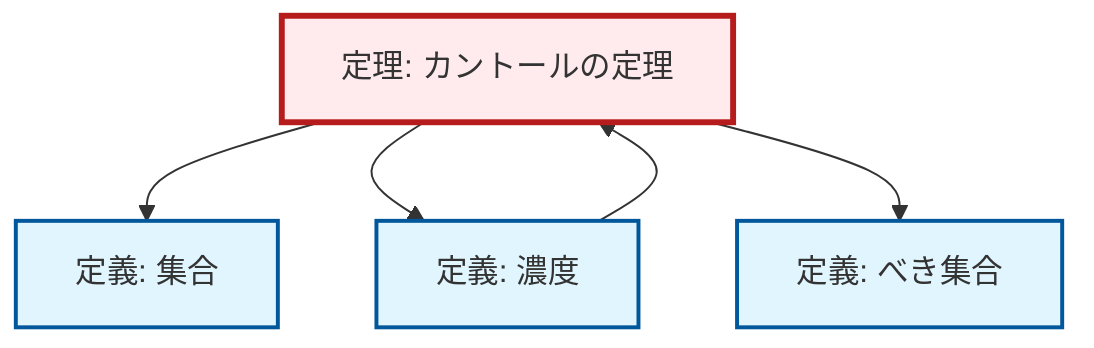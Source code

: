 graph TD
    classDef definition fill:#e1f5fe,stroke:#01579b,stroke-width:2px
    classDef theorem fill:#f3e5f5,stroke:#4a148c,stroke-width:2px
    classDef axiom fill:#fff3e0,stroke:#e65100,stroke-width:2px
    classDef example fill:#e8f5e9,stroke:#1b5e20,stroke-width:2px
    classDef current fill:#ffebee,stroke:#b71c1c,stroke-width:3px
    def-set["定義: 集合"]:::definition
    def-power-set["定義: べき集合"]:::definition
    thm-cantor["定理: カントールの定理"]:::theorem
    def-cardinality["定義: 濃度"]:::definition
    def-cardinality --> thm-cantor
    thm-cantor --> def-set
    thm-cantor --> def-cardinality
    thm-cantor --> def-power-set
    class thm-cantor current